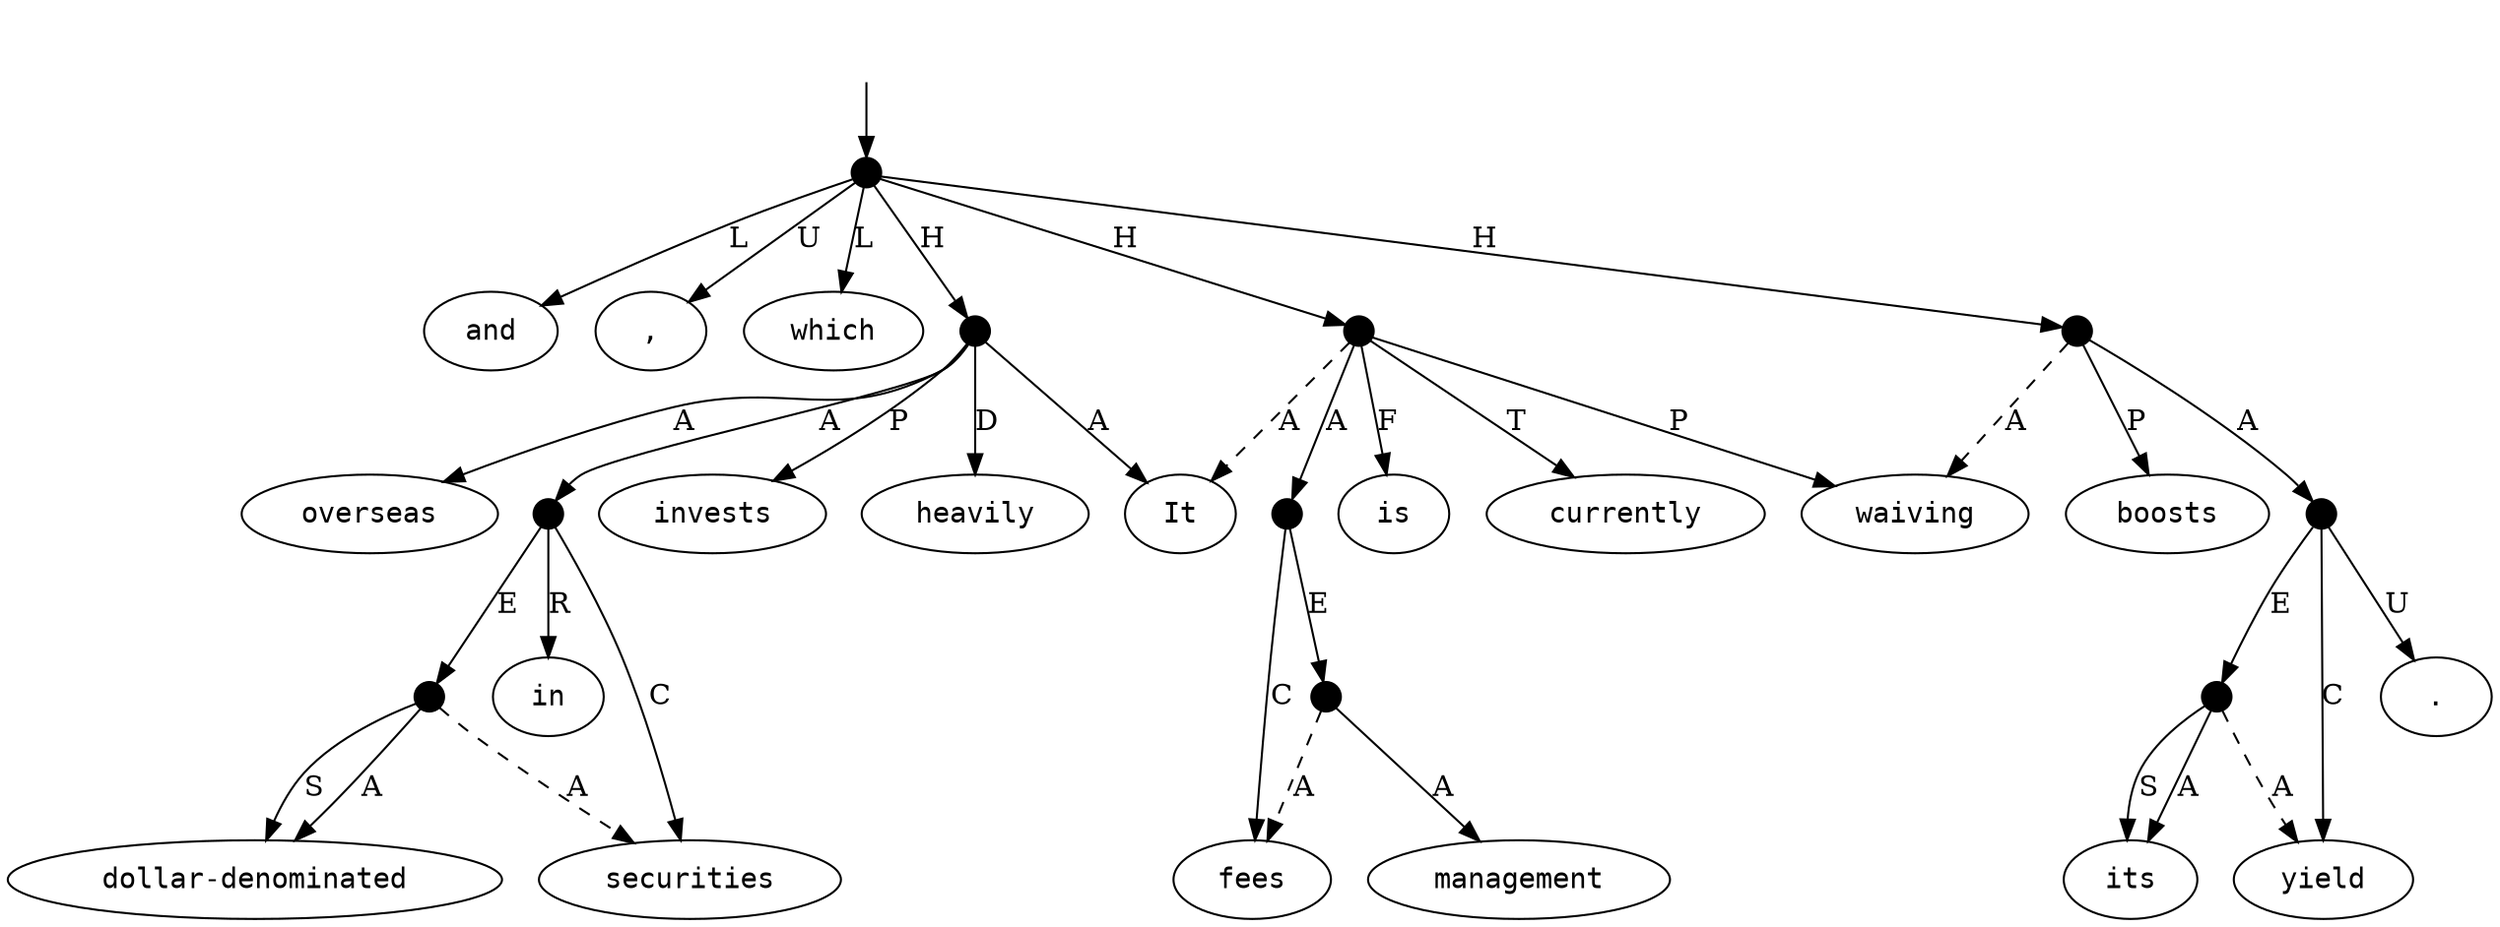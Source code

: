 digraph "20004015" {
  top [ style=invis ];
  top -> 20;
  0 [ label=<<table align="center" border="0" cellspacing="0"><tr><td colspan="2"><font face="Courier">It</font></td></tr></table>> ];
  1 [ label=<<table align="center" border="0" cellspacing="0"><tr><td colspan="2"><font face="Courier">invests</font></td></tr></table>> ];
  2 [ label=<<table align="center" border="0" cellspacing="0"><tr><td colspan="2"><font face="Courier">heavily</font></td></tr></table>> ];
  3 [ label=<<table align="center" border="0" cellspacing="0"><tr><td colspan="2"><font face="Courier">in</font></td></tr></table>> ];
  4 [ label=<<table align="center" border="0" cellspacing="0"><tr><td colspan="2"><font face="Courier">dollar-denominated</font></td></tr></table>> ];
  5 [ label=<<table align="center" border="0" cellspacing="0"><tr><td colspan="2"><font face="Courier">securities</font></td></tr></table>> ];
  6 [ label=<<table align="center" border="0" cellspacing="0"><tr><td colspan="2"><font face="Courier">overseas</font></td></tr></table>> ];
  7 [ label=<<table align="center" border="0" cellspacing="0"><tr><td colspan="2"><font face="Courier">and</font></td></tr></table>> ];
  8 [ label=<<table align="center" border="0" cellspacing="0"><tr><td colspan="2"><font face="Courier">is</font></td></tr></table>> ];
  9 [ label=<<table align="center" border="0" cellspacing="0"><tr><td colspan="2"><font face="Courier">currently</font></td></tr></table>> ];
  10 [ label=<<table align="center" border="0" cellspacing="0"><tr><td colspan="2"><font face="Courier">waiving</font></td></tr></table>> ];
  11 [ label=<<table align="center" border="0" cellspacing="0"><tr><td colspan="2"><font face="Courier">management</font></td></tr></table>> ];
  12 [ label=<<table align="center" border="0" cellspacing="0"><tr><td colspan="2"><font face="Courier">fees</font></td></tr></table>> ];
  13 [ label=<<table align="center" border="0" cellspacing="0"><tr><td colspan="2"><font face="Courier">,</font></td></tr></table>> ];
  14 [ label=<<table align="center" border="0" cellspacing="0"><tr><td colspan="2"><font face="Courier">which</font></td></tr></table>> ];
  15 [ label=<<table align="center" border="0" cellspacing="0"><tr><td colspan="2"><font face="Courier">boosts</font></td></tr></table>> ];
  16 [ label=<<table align="center" border="0" cellspacing="0"><tr><td colspan="2"><font face="Courier">its</font></td></tr></table>> ];
  17 [ label=<<table align="center" border="0" cellspacing="0"><tr><td colspan="2"><font face="Courier">yield</font></td></tr></table>> ];
  18 [ label=<<table align="center" border="0" cellspacing="0"><tr><td colspan="2"><font face="Courier">.</font></td></tr></table>> ];
  19 [ shape=point, width=0.2 ];
  20 [ shape=point, width=0.2 ];
  21 [ shape=point, width=0.2 ];
  22 [ shape=point, width=0.2 ];
  23 [ shape=point, width=0.2 ];
  24 [ shape=point, width=0.2 ];
  25 [ shape=point, width=0.2 ];
  26 [ shape=point, width=0.2 ];
  27 [ shape=point, width=0.2 ];
  28 [ shape=point, width=0.2 ];
  27 -> 16 [ label="A" ];
  26 -> 28 [ label="A" ];
  20 -> 7 [ label="L" ];
  23 -> 0 [ label="A", style=dashed ];
  24 -> 12 [ label="A", style=dashed ];
  25 -> 12 [ label="C" ];
  27 -> 16 [ label="S" ];
  20 -> 23 [ label="H" ];
  26 -> 15 [ label="P" ];
  28 -> 27 [ label="E" ];
  20 -> 14 [ label="L" ];
  21 -> 22 [ label="E" ];
  22 -> 4 [ label="A" ];
  19 -> 21 [ label="A" ];
  19 -> 2 [ label="D" ];
  26 -> 10 [ label="A", style=dashed ];
  20 -> 19 [ label="H" ];
  28 -> 18 [ label="U" ];
  19 -> 6 [ label="A" ];
  27 -> 17 [ label="A", style=dashed ];
  22 -> 5 [ label="A", style=dashed ];
  23 -> 8 [ label="F" ];
  23 -> 25 [ label="A" ];
  22 -> 4 [ label="S" ];
  23 -> 9 [ label="T" ];
  28 -> 17 [ label="C" ];
  20 -> 13 [ label="U" ];
  20 -> 26 [ label="H" ];
  19 -> 1 [ label="P" ];
  19 -> 0 [ label="A" ];
  21 -> 3 [ label="R" ];
  23 -> 10 [ label="P" ];
  24 -> 11 [ label="A" ];
  21 -> 5 [ label="C" ];
  25 -> 24 [ label="E" ];
}

